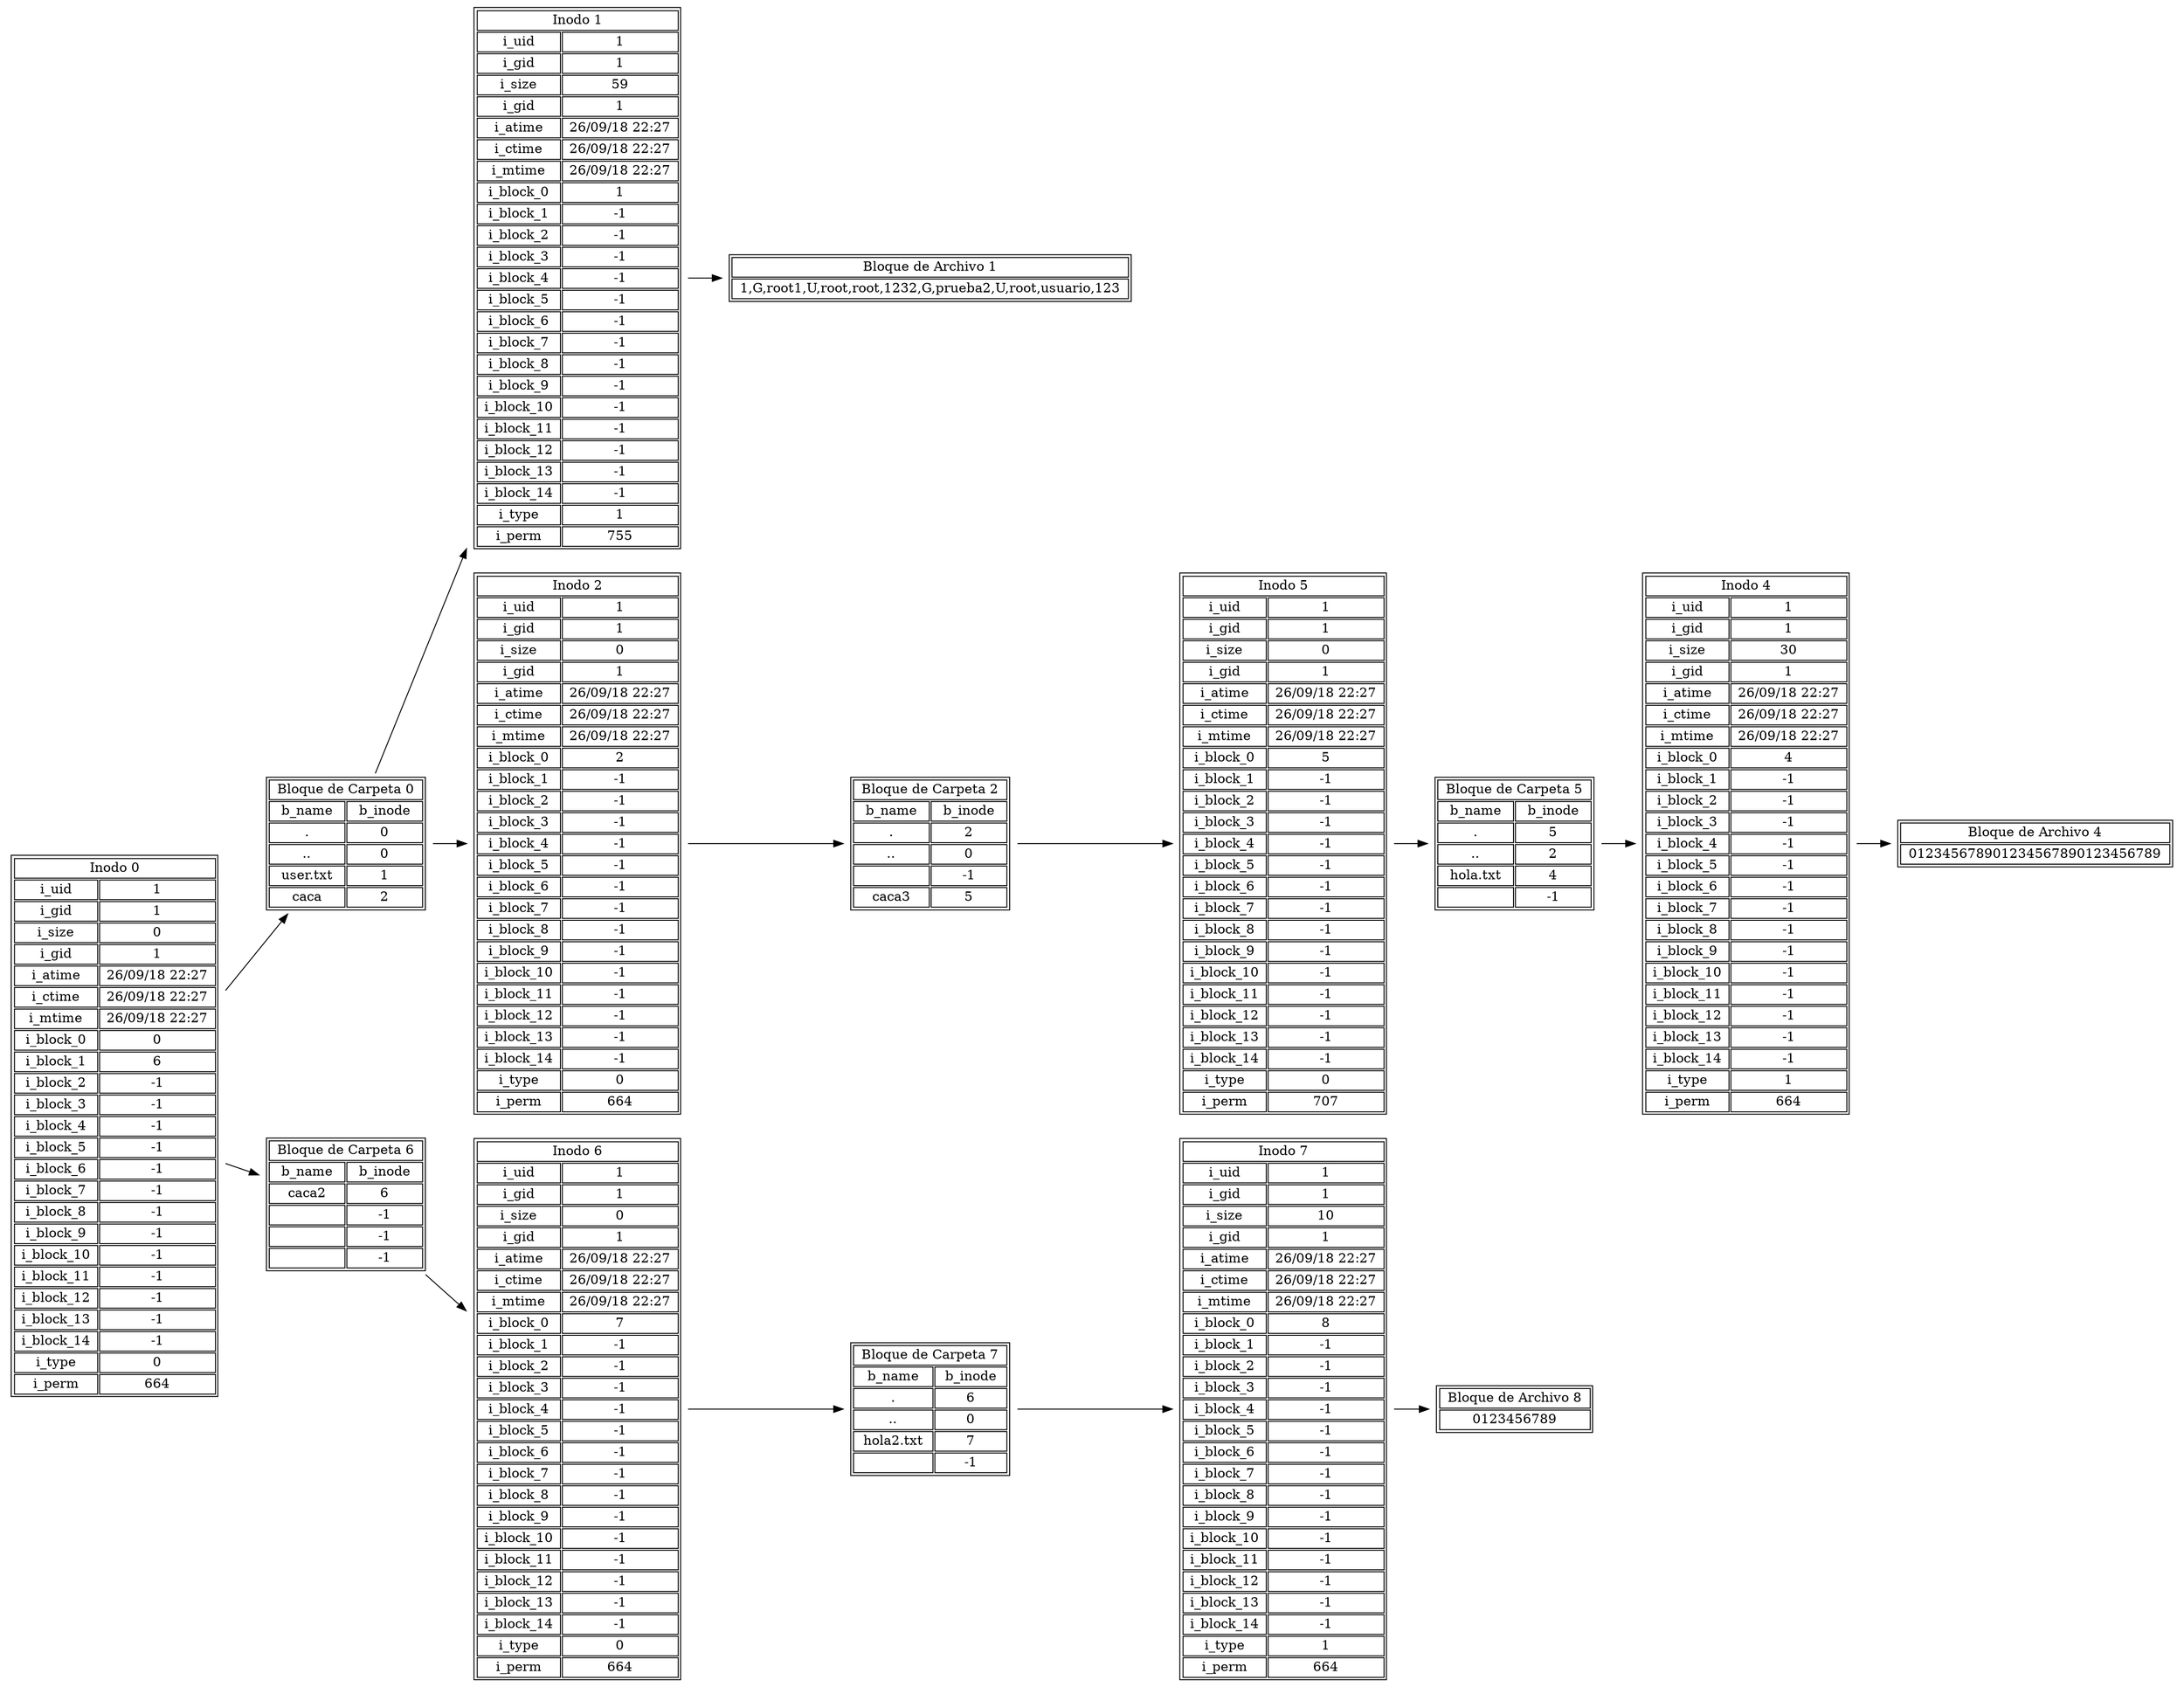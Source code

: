 digraph G{ rankdir="LR"
subgraph inode_0{
inodo_0 [ shape=none,label=< <TABLE> <TR> <TD COLSPAN="2"> Inodo 0 </TD></TR>
<TR> <TD> i_uid </TD> <TD> 1 </TD></TR>
<TR> <TD> i_gid </TD> <TD> 1 </TD></TR>
<TR> <TD> i_size </TD> <TD> 0 </TD></TR>
<TR> <TD> i_gid </TD> <TD> 1 </TD></TR>
<TR> <TD> i_atime </TD> <TD> 26/09/18 22:27 </TD></TR>
<TR> <TD> i_ctime </TD> <TD> 26/09/18 22:27 </TD></TR>
<TR> <TD> i_mtime </TD> <TD> 26/09/18 22:27 </TD></TR>
<TR> <TD> i_block_0 </TD> <TD> 0 </TD></TR>
<TR> <TD> i_block_1 </TD> <TD> 6 </TD></TR>
<TR> <TD> i_block_2 </TD> <TD> -1 </TD></TR>
<TR> <TD> i_block_3 </TD> <TD> -1 </TD></TR>
<TR> <TD> i_block_4 </TD> <TD> -1 </TD></TR>
<TR> <TD> i_block_5 </TD> <TD> -1 </TD></TR>
<TR> <TD> i_block_6 </TD> <TD> -1 </TD></TR>
<TR> <TD> i_block_7 </TD> <TD> -1 </TD></TR>
<TR> <TD> i_block_8 </TD> <TD> -1 </TD></TR>
<TR> <TD> i_block_9 </TD> <TD> -1 </TD></TR>
<TR> <TD> i_block_10 </TD> <TD> -1 </TD></TR>
<TR> <TD> i_block_11 </TD> <TD> -1 </TD></TR>
<TR> <TD> i_block_12 </TD> <TD> -1 </TD></TR>
<TR> <TD> i_block_13 </TD> <TD> -1 </TD></TR>
<TR> <TD> i_block_14 </TD> <TD> -1 </TD></TR>
<TR> <TD> i_type </TD> <TD> 0 </TD></TR>
<TR> <TD> i_perm </TD> <TD> 664 </TD></TR>
</TABLE>>]
}
inodo_0->bloque_0;
bloque_0 [ shape=none,label=< <TABLE> <TR> <TD COLSPAN="2"> Bloque de Carpeta 0 </TD></TR>
<TR> <TD> b_name </TD> <TD> b_inode </TD></TR>
<TR> <TD> . </TD> <TD> 0 </TD></TR>
<TR> <TD> .. </TD> <TD> 0 </TD></TR>
<TR> <TD> user.txt </TD> <TD> 1 </TD></TR>
<TR> <TD> caca </TD> <TD> 2 </TD></TR>
</TABLE>>];
bloque_0->inodo_1;
bloque_0->inodo_2;
inodo_0->bloque_6;
bloque_6 [ shape=none,label=< <TABLE> <TR> <TD COLSPAN="2"> Bloque de Carpeta 6 </TD></TR>
<TR> <TD> b_name </TD> <TD> b_inode </TD></TR>
<TR> <TD> caca2 </TD> <TD> 6 </TD></TR>
<TR> <TD>  </TD> <TD> -1 </TD></TR>
<TR> <TD>  </TD> <TD> -1 </TD></TR>
<TR> <TD>  </TD> <TD> -1 </TD></TR>
</TABLE>>];
bloque_6->inodo_6;
subgraph inode_1{
inodo_1 [ shape=none,label=< <TABLE> <TR> <TD COLSPAN="2"> Inodo 1 </TD></TR>
<TR> <TD> i_uid </TD> <TD> 1 </TD></TR>
<TR> <TD> i_gid </TD> <TD> 1 </TD></TR>
<TR> <TD> i_size </TD> <TD> 59 </TD></TR>
<TR> <TD> i_gid </TD> <TD> 1 </TD></TR>
<TR> <TD> i_atime </TD> <TD> 26/09/18 22:27 </TD></TR>
<TR> <TD> i_ctime </TD> <TD> 26/09/18 22:27 </TD></TR>
<TR> <TD> i_mtime </TD> <TD> 26/09/18 22:27 </TD></TR>
<TR> <TD> i_block_0 </TD> <TD> 1 </TD></TR>
<TR> <TD> i_block_1 </TD> <TD> -1 </TD></TR>
<TR> <TD> i_block_2 </TD> <TD> -1 </TD></TR>
<TR> <TD> i_block_3 </TD> <TD> -1 </TD></TR>
<TR> <TD> i_block_4 </TD> <TD> -1 </TD></TR>
<TR> <TD> i_block_5 </TD> <TD> -1 </TD></TR>
<TR> <TD> i_block_6 </TD> <TD> -1 </TD></TR>
<TR> <TD> i_block_7 </TD> <TD> -1 </TD></TR>
<TR> <TD> i_block_8 </TD> <TD> -1 </TD></TR>
<TR> <TD> i_block_9 </TD> <TD> -1 </TD></TR>
<TR> <TD> i_block_10 </TD> <TD> -1 </TD></TR>
<TR> <TD> i_block_11 </TD> <TD> -1 </TD></TR>
<TR> <TD> i_block_12 </TD> <TD> -1 </TD></TR>
<TR> <TD> i_block_13 </TD> <TD> -1 </TD></TR>
<TR> <TD> i_block_14 </TD> <TD> -1 </TD></TR>
<TR> <TD> i_type </TD> <TD> 1 </TD></TR>
<TR> <TD> i_perm </TD> <TD> 755 </TD></TR>
</TABLE>>]
}
inodo_1->bloque_1;
bloque_1 [ shape=none,label=< <TABLE> <TR> <TD COLSPAN="2"> Bloque de Archivo 1 </TD></TR>
<TR> <TD COLSPAN="2"> 1,G,root
1,U,root,root,123
2,G,prueba
2,U,root,usuario,123
 </TD></TR>
</TABLE>>]
subgraph inode_2{
inodo_2 [ shape=none,label=< <TABLE> <TR> <TD COLSPAN="2"> Inodo 2 </TD></TR>
<TR> <TD> i_uid </TD> <TD> 1 </TD></TR>
<TR> <TD> i_gid </TD> <TD> 1 </TD></TR>
<TR> <TD> i_size </TD> <TD> 0 </TD></TR>
<TR> <TD> i_gid </TD> <TD> 1 </TD></TR>
<TR> <TD> i_atime </TD> <TD> 26/09/18 22:27 </TD></TR>
<TR> <TD> i_ctime </TD> <TD> 26/09/18 22:27 </TD></TR>
<TR> <TD> i_mtime </TD> <TD> 26/09/18 22:27 </TD></TR>
<TR> <TD> i_block_0 </TD> <TD> 2 </TD></TR>
<TR> <TD> i_block_1 </TD> <TD> -1 </TD></TR>
<TR> <TD> i_block_2 </TD> <TD> -1 </TD></TR>
<TR> <TD> i_block_3 </TD> <TD> -1 </TD></TR>
<TR> <TD> i_block_4 </TD> <TD> -1 </TD></TR>
<TR> <TD> i_block_5 </TD> <TD> -1 </TD></TR>
<TR> <TD> i_block_6 </TD> <TD> -1 </TD></TR>
<TR> <TD> i_block_7 </TD> <TD> -1 </TD></TR>
<TR> <TD> i_block_8 </TD> <TD> -1 </TD></TR>
<TR> <TD> i_block_9 </TD> <TD> -1 </TD></TR>
<TR> <TD> i_block_10 </TD> <TD> -1 </TD></TR>
<TR> <TD> i_block_11 </TD> <TD> -1 </TD></TR>
<TR> <TD> i_block_12 </TD> <TD> -1 </TD></TR>
<TR> <TD> i_block_13 </TD> <TD> -1 </TD></TR>
<TR> <TD> i_block_14 </TD> <TD> -1 </TD></TR>
<TR> <TD> i_type </TD> <TD> 0 </TD></TR>
<TR> <TD> i_perm </TD> <TD> 664 </TD></TR>
</TABLE>>]
}
inodo_2->bloque_2;
bloque_2 [ shape=none,label=< <TABLE> <TR> <TD COLSPAN="2"> Bloque de Carpeta 2 </TD></TR>
<TR> <TD> b_name </TD> <TD> b_inode </TD></TR>
<TR> <TD> . </TD> <TD> 2 </TD></TR>
<TR> <TD> .. </TD> <TD> 0 </TD></TR>
<TR> <TD>  </TD> <TD> -1 </TD></TR>
<TR> <TD> caca3 </TD> <TD> 5 </TD></TR>
</TABLE>>];
bloque_2->inodo_5;
subgraph inode_4{
inodo_4 [ shape=none,label=< <TABLE> <TR> <TD COLSPAN="2"> Inodo 4 </TD></TR>
<TR> <TD> i_uid </TD> <TD> 1 </TD></TR>
<TR> <TD> i_gid </TD> <TD> 1 </TD></TR>
<TR> <TD> i_size </TD> <TD> 30 </TD></TR>
<TR> <TD> i_gid </TD> <TD> 1 </TD></TR>
<TR> <TD> i_atime </TD> <TD> 26/09/18 22:27 </TD></TR>
<TR> <TD> i_ctime </TD> <TD> 26/09/18 22:27 </TD></TR>
<TR> <TD> i_mtime </TD> <TD> 26/09/18 22:27 </TD></TR>
<TR> <TD> i_block_0 </TD> <TD> 4 </TD></TR>
<TR> <TD> i_block_1 </TD> <TD> -1 </TD></TR>
<TR> <TD> i_block_2 </TD> <TD> -1 </TD></TR>
<TR> <TD> i_block_3 </TD> <TD> -1 </TD></TR>
<TR> <TD> i_block_4 </TD> <TD> -1 </TD></TR>
<TR> <TD> i_block_5 </TD> <TD> -1 </TD></TR>
<TR> <TD> i_block_6 </TD> <TD> -1 </TD></TR>
<TR> <TD> i_block_7 </TD> <TD> -1 </TD></TR>
<TR> <TD> i_block_8 </TD> <TD> -1 </TD></TR>
<TR> <TD> i_block_9 </TD> <TD> -1 </TD></TR>
<TR> <TD> i_block_10 </TD> <TD> -1 </TD></TR>
<TR> <TD> i_block_11 </TD> <TD> -1 </TD></TR>
<TR> <TD> i_block_12 </TD> <TD> -1 </TD></TR>
<TR> <TD> i_block_13 </TD> <TD> -1 </TD></TR>
<TR> <TD> i_block_14 </TD> <TD> -1 </TD></TR>
<TR> <TD> i_type </TD> <TD> 1 </TD></TR>
<TR> <TD> i_perm </TD> <TD> 664 </TD></TR>
</TABLE>>]
}
inodo_4->bloque_4;
bloque_4 [ shape=none,label=< <TABLE> <TR> <TD COLSPAN="2"> Bloque de Archivo 4 </TD></TR>
<TR> <TD COLSPAN="2"> 012345678901234567890123456789 </TD></TR>
</TABLE>>]
subgraph inode_5{
inodo_5 [ shape=none,label=< <TABLE> <TR> <TD COLSPAN="2"> Inodo 5 </TD></TR>
<TR> <TD> i_uid </TD> <TD> 1 </TD></TR>
<TR> <TD> i_gid </TD> <TD> 1 </TD></TR>
<TR> <TD> i_size </TD> <TD> 0 </TD></TR>
<TR> <TD> i_gid </TD> <TD> 1 </TD></TR>
<TR> <TD> i_atime </TD> <TD> 26/09/18 22:27 </TD></TR>
<TR> <TD> i_ctime </TD> <TD> 26/09/18 22:27 </TD></TR>
<TR> <TD> i_mtime </TD> <TD> 26/09/18 22:27 </TD></TR>
<TR> <TD> i_block_0 </TD> <TD> 5 </TD></TR>
<TR> <TD> i_block_1 </TD> <TD> -1 </TD></TR>
<TR> <TD> i_block_2 </TD> <TD> -1 </TD></TR>
<TR> <TD> i_block_3 </TD> <TD> -1 </TD></TR>
<TR> <TD> i_block_4 </TD> <TD> -1 </TD></TR>
<TR> <TD> i_block_5 </TD> <TD> -1 </TD></TR>
<TR> <TD> i_block_6 </TD> <TD> -1 </TD></TR>
<TR> <TD> i_block_7 </TD> <TD> -1 </TD></TR>
<TR> <TD> i_block_8 </TD> <TD> -1 </TD></TR>
<TR> <TD> i_block_9 </TD> <TD> -1 </TD></TR>
<TR> <TD> i_block_10 </TD> <TD> -1 </TD></TR>
<TR> <TD> i_block_11 </TD> <TD> -1 </TD></TR>
<TR> <TD> i_block_12 </TD> <TD> -1 </TD></TR>
<TR> <TD> i_block_13 </TD> <TD> -1 </TD></TR>
<TR> <TD> i_block_14 </TD> <TD> -1 </TD></TR>
<TR> <TD> i_type </TD> <TD> 0 </TD></TR>
<TR> <TD> i_perm </TD> <TD> 707 </TD></TR>
</TABLE>>]
}
inodo_5->bloque_5;
bloque_5 [ shape=none,label=< <TABLE> <TR> <TD COLSPAN="2"> Bloque de Carpeta 5 </TD></TR>
<TR> <TD> b_name </TD> <TD> b_inode </TD></TR>
<TR> <TD> . </TD> <TD> 5 </TD></TR>
<TR> <TD> .. </TD> <TD> 2 </TD></TR>
<TR> <TD> hola.txt </TD> <TD> 4 </TD></TR>
<TR> <TD>  </TD> <TD> -1 </TD></TR>
</TABLE>>];
bloque_5->inodo_4;
subgraph inode_6{
inodo_6 [ shape=none,label=< <TABLE> <TR> <TD COLSPAN="2"> Inodo 6 </TD></TR>
<TR> <TD> i_uid </TD> <TD> 1 </TD></TR>
<TR> <TD> i_gid </TD> <TD> 1 </TD></TR>
<TR> <TD> i_size </TD> <TD> 0 </TD></TR>
<TR> <TD> i_gid </TD> <TD> 1 </TD></TR>
<TR> <TD> i_atime </TD> <TD> 26/09/18 22:27 </TD></TR>
<TR> <TD> i_ctime </TD> <TD> 26/09/18 22:27 </TD></TR>
<TR> <TD> i_mtime </TD> <TD> 26/09/18 22:27 </TD></TR>
<TR> <TD> i_block_0 </TD> <TD> 7 </TD></TR>
<TR> <TD> i_block_1 </TD> <TD> -1 </TD></TR>
<TR> <TD> i_block_2 </TD> <TD> -1 </TD></TR>
<TR> <TD> i_block_3 </TD> <TD> -1 </TD></TR>
<TR> <TD> i_block_4 </TD> <TD> -1 </TD></TR>
<TR> <TD> i_block_5 </TD> <TD> -1 </TD></TR>
<TR> <TD> i_block_6 </TD> <TD> -1 </TD></TR>
<TR> <TD> i_block_7 </TD> <TD> -1 </TD></TR>
<TR> <TD> i_block_8 </TD> <TD> -1 </TD></TR>
<TR> <TD> i_block_9 </TD> <TD> -1 </TD></TR>
<TR> <TD> i_block_10 </TD> <TD> -1 </TD></TR>
<TR> <TD> i_block_11 </TD> <TD> -1 </TD></TR>
<TR> <TD> i_block_12 </TD> <TD> -1 </TD></TR>
<TR> <TD> i_block_13 </TD> <TD> -1 </TD></TR>
<TR> <TD> i_block_14 </TD> <TD> -1 </TD></TR>
<TR> <TD> i_type </TD> <TD> 0 </TD></TR>
<TR> <TD> i_perm </TD> <TD> 664 </TD></TR>
</TABLE>>]
}
inodo_6->bloque_7;
bloque_7 [ shape=none,label=< <TABLE> <TR> <TD COLSPAN="2"> Bloque de Carpeta 7 </TD></TR>
<TR> <TD> b_name </TD> <TD> b_inode </TD></TR>
<TR> <TD> . </TD> <TD> 6 </TD></TR>
<TR> <TD> .. </TD> <TD> 0 </TD></TR>
<TR> <TD> hola2.txt </TD> <TD> 7 </TD></TR>
<TR> <TD>  </TD> <TD> -1 </TD></TR>
</TABLE>>];
bloque_7->inodo_7;
subgraph inode_7{
inodo_7 [ shape=none,label=< <TABLE> <TR> <TD COLSPAN="2"> Inodo 7 </TD></TR>
<TR> <TD> i_uid </TD> <TD> 1 </TD></TR>
<TR> <TD> i_gid </TD> <TD> 1 </TD></TR>
<TR> <TD> i_size </TD> <TD> 10 </TD></TR>
<TR> <TD> i_gid </TD> <TD> 1 </TD></TR>
<TR> <TD> i_atime </TD> <TD> 26/09/18 22:27 </TD></TR>
<TR> <TD> i_ctime </TD> <TD> 26/09/18 22:27 </TD></TR>
<TR> <TD> i_mtime </TD> <TD> 26/09/18 22:27 </TD></TR>
<TR> <TD> i_block_0 </TD> <TD> 8 </TD></TR>
<TR> <TD> i_block_1 </TD> <TD> -1 </TD></TR>
<TR> <TD> i_block_2 </TD> <TD> -1 </TD></TR>
<TR> <TD> i_block_3 </TD> <TD> -1 </TD></TR>
<TR> <TD> i_block_4 </TD> <TD> -1 </TD></TR>
<TR> <TD> i_block_5 </TD> <TD> -1 </TD></TR>
<TR> <TD> i_block_6 </TD> <TD> -1 </TD></TR>
<TR> <TD> i_block_7 </TD> <TD> -1 </TD></TR>
<TR> <TD> i_block_8 </TD> <TD> -1 </TD></TR>
<TR> <TD> i_block_9 </TD> <TD> -1 </TD></TR>
<TR> <TD> i_block_10 </TD> <TD> -1 </TD></TR>
<TR> <TD> i_block_11 </TD> <TD> -1 </TD></TR>
<TR> <TD> i_block_12 </TD> <TD> -1 </TD></TR>
<TR> <TD> i_block_13 </TD> <TD> -1 </TD></TR>
<TR> <TD> i_block_14 </TD> <TD> -1 </TD></TR>
<TR> <TD> i_type </TD> <TD> 1 </TD></TR>
<TR> <TD> i_perm </TD> <TD> 664 </TD></TR>
</TABLE>>]
}
inodo_7->bloque_8;
bloque_8 [ shape=none,label=< <TABLE> <TR> <TD COLSPAN="2"> Bloque de Archivo 8 </TD></TR>
<TR> <TD COLSPAN="2"> 0123456789 </TD></TR>
</TABLE>>]

}